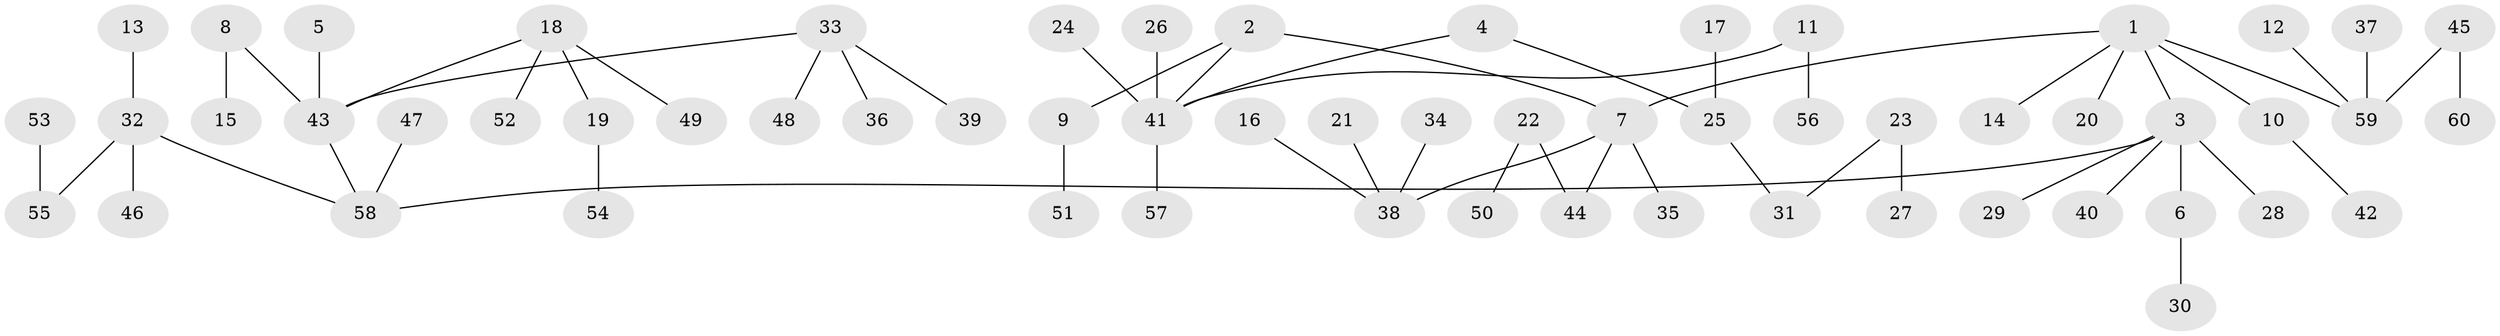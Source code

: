 // original degree distribution, {5: 0.04201680672268908, 6: 0.01680672268907563, 3: 0.15966386554621848, 4: 0.04201680672268908, 2: 0.226890756302521, 8: 0.008403361344537815, 1: 0.5042016806722689}
// Generated by graph-tools (version 1.1) at 2025/50/03/09/25 03:50:19]
// undirected, 60 vertices, 59 edges
graph export_dot {
graph [start="1"]
  node [color=gray90,style=filled];
  1;
  2;
  3;
  4;
  5;
  6;
  7;
  8;
  9;
  10;
  11;
  12;
  13;
  14;
  15;
  16;
  17;
  18;
  19;
  20;
  21;
  22;
  23;
  24;
  25;
  26;
  27;
  28;
  29;
  30;
  31;
  32;
  33;
  34;
  35;
  36;
  37;
  38;
  39;
  40;
  41;
  42;
  43;
  44;
  45;
  46;
  47;
  48;
  49;
  50;
  51;
  52;
  53;
  54;
  55;
  56;
  57;
  58;
  59;
  60;
  1 -- 3 [weight=1.0];
  1 -- 7 [weight=1.0];
  1 -- 10 [weight=1.0];
  1 -- 14 [weight=1.0];
  1 -- 20 [weight=1.0];
  1 -- 59 [weight=1.0];
  2 -- 7 [weight=1.0];
  2 -- 9 [weight=1.0];
  2 -- 41 [weight=1.0];
  3 -- 6 [weight=1.0];
  3 -- 28 [weight=1.0];
  3 -- 29 [weight=1.0];
  3 -- 40 [weight=1.0];
  3 -- 58 [weight=1.0];
  4 -- 25 [weight=1.0];
  4 -- 41 [weight=1.0];
  5 -- 43 [weight=1.0];
  6 -- 30 [weight=1.0];
  7 -- 35 [weight=1.0];
  7 -- 38 [weight=1.0];
  7 -- 44 [weight=1.0];
  8 -- 15 [weight=1.0];
  8 -- 43 [weight=1.0];
  9 -- 51 [weight=1.0];
  10 -- 42 [weight=1.0];
  11 -- 41 [weight=1.0];
  11 -- 56 [weight=1.0];
  12 -- 59 [weight=1.0];
  13 -- 32 [weight=1.0];
  16 -- 38 [weight=1.0];
  17 -- 25 [weight=1.0];
  18 -- 19 [weight=1.0];
  18 -- 43 [weight=1.0];
  18 -- 49 [weight=1.0];
  18 -- 52 [weight=1.0];
  19 -- 54 [weight=1.0];
  21 -- 38 [weight=1.0];
  22 -- 44 [weight=1.0];
  22 -- 50 [weight=1.0];
  23 -- 27 [weight=1.0];
  23 -- 31 [weight=1.0];
  24 -- 41 [weight=1.0];
  25 -- 31 [weight=1.0];
  26 -- 41 [weight=1.0];
  32 -- 46 [weight=1.0];
  32 -- 55 [weight=1.0];
  32 -- 58 [weight=1.0];
  33 -- 36 [weight=1.0];
  33 -- 39 [weight=1.0];
  33 -- 43 [weight=1.0];
  33 -- 48 [weight=1.0];
  34 -- 38 [weight=1.0];
  37 -- 59 [weight=1.0];
  41 -- 57 [weight=1.0];
  43 -- 58 [weight=1.0];
  45 -- 59 [weight=1.0];
  45 -- 60 [weight=1.0];
  47 -- 58 [weight=1.0];
  53 -- 55 [weight=1.0];
}
